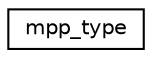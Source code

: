 digraph "Graphical Class Hierarchy"
{
 // INTERACTIVE_SVG=YES
 // LATEX_PDF_SIZE
  edge [fontname="Helvetica",fontsize="10",labelfontname="Helvetica",labelfontsize="10"];
  node [fontname="Helvetica",fontsize="10",shape=record];
  rankdir="LR";
  Node0 [label="mpp_type",height=0.2,width=0.4,color="black", fillcolor="white", style="filled",URL="$structmpp__mod_1_1mpp__type.html",tooltip="Data types for generalized data transfer (e.g. MPI_Type)"];
}
